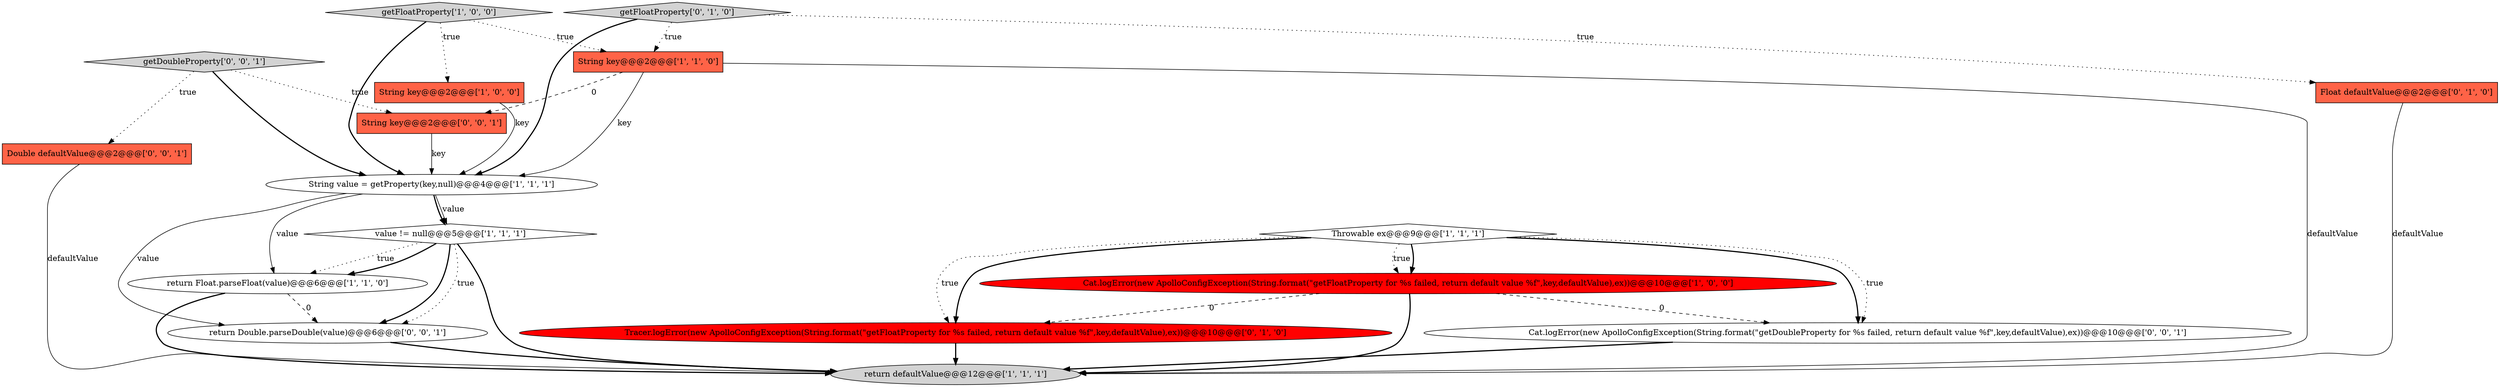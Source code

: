 digraph {
8 [style = filled, label = "return defaultValue@@@12@@@['1', '1', '1']", fillcolor = lightgray, shape = ellipse image = "AAA0AAABBB1BBB"];
7 [style = filled, label = "return Float.parseFloat(value)@@@6@@@['1', '1', '0']", fillcolor = white, shape = ellipse image = "AAA0AAABBB1BBB"];
11 [style = filled, label = "getFloatProperty['0', '1', '0']", fillcolor = lightgray, shape = diamond image = "AAA0AAABBB2BBB"];
12 [style = filled, label = "return Double.parseDouble(value)@@@6@@@['0', '0', '1']", fillcolor = white, shape = ellipse image = "AAA0AAABBB3BBB"];
4 [style = filled, label = "value != null@@@5@@@['1', '1', '1']", fillcolor = white, shape = diamond image = "AAA0AAABBB1BBB"];
6 [style = filled, label = "String value = getProperty(key,null)@@@4@@@['1', '1', '1']", fillcolor = white, shape = ellipse image = "AAA0AAABBB1BBB"];
9 [style = filled, label = "Tracer.logError(new ApolloConfigException(String.format(\"getFloatProperty for %s failed, return default value %f\",key,defaultValue),ex))@@@10@@@['0', '1', '0']", fillcolor = red, shape = ellipse image = "AAA1AAABBB2BBB"];
15 [style = filled, label = "String key@@@2@@@['0', '0', '1']", fillcolor = tomato, shape = box image = "AAA0AAABBB3BBB"];
10 [style = filled, label = "Float defaultValue@@@2@@@['0', '1', '0']", fillcolor = tomato, shape = box image = "AAA0AAABBB2BBB"];
14 [style = filled, label = "Double defaultValue@@@2@@@['0', '0', '1']", fillcolor = tomato, shape = box image = "AAA0AAABBB3BBB"];
5 [style = filled, label = "getFloatProperty['1', '0', '0']", fillcolor = lightgray, shape = diamond image = "AAA0AAABBB1BBB"];
16 [style = filled, label = "getDoubleProperty['0', '0', '1']", fillcolor = lightgray, shape = diamond image = "AAA0AAABBB3BBB"];
13 [style = filled, label = "Cat.logError(new ApolloConfigException(String.format(\"getDoubleProperty for %s failed, return default value %f\",key,defaultValue),ex))@@@10@@@['0', '0', '1']", fillcolor = white, shape = ellipse image = "AAA0AAABBB3BBB"];
3 [style = filled, label = "String key@@@2@@@['1', '1', '0']", fillcolor = tomato, shape = box image = "AAA0AAABBB1BBB"];
1 [style = filled, label = "Cat.logError(new ApolloConfigException(String.format(\"getFloatProperty for %s failed, return default value %f\",key,defaultValue),ex))@@@10@@@['1', '0', '0']", fillcolor = red, shape = ellipse image = "AAA1AAABBB1BBB"];
0 [style = filled, label = "String key@@@2@@@['1', '0', '0']", fillcolor = tomato, shape = box image = "AAA0AAABBB1BBB"];
2 [style = filled, label = "Throwable ex@@@9@@@['1', '1', '1']", fillcolor = white, shape = diamond image = "AAA0AAABBB1BBB"];
10->8 [style = solid, label="defaultValue"];
1->8 [style = bold, label=""];
2->1 [style = bold, label=""];
11->10 [style = dotted, label="true"];
16->6 [style = bold, label=""];
11->6 [style = bold, label=""];
3->6 [style = solid, label="key"];
4->7 [style = dotted, label="true"];
1->9 [style = dashed, label="0"];
3->8 [style = solid, label="defaultValue"];
6->7 [style = solid, label="value"];
2->9 [style = bold, label=""];
5->0 [style = dotted, label="true"];
5->3 [style = dotted, label="true"];
7->8 [style = bold, label=""];
9->8 [style = bold, label=""];
4->7 [style = bold, label=""];
6->4 [style = solid, label="value"];
2->13 [style = bold, label=""];
1->13 [style = dashed, label="0"];
6->4 [style = bold, label=""];
14->8 [style = solid, label="defaultValue"];
2->9 [style = dotted, label="true"];
5->6 [style = bold, label=""];
2->1 [style = dotted, label="true"];
12->8 [style = bold, label=""];
16->14 [style = dotted, label="true"];
7->12 [style = dashed, label="0"];
0->6 [style = solid, label="key"];
4->12 [style = bold, label=""];
4->8 [style = bold, label=""];
3->15 [style = dashed, label="0"];
6->12 [style = solid, label="value"];
13->8 [style = bold, label=""];
4->12 [style = dotted, label="true"];
15->6 [style = solid, label="key"];
11->3 [style = dotted, label="true"];
2->13 [style = dotted, label="true"];
16->15 [style = dotted, label="true"];
}
